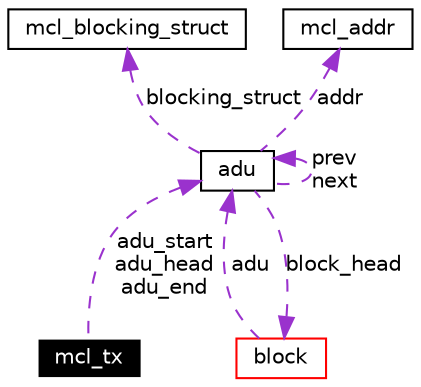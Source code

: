 digraph G
{
  edge [fontname="Helvetica",fontsize=10,labelfontname="Helvetica",labelfontsize=10];
  node [fontname="Helvetica",fontsize=10,shape=record];
  Node1 [label="mcl_tx",height=0.2,width=0.4,color="white", fillcolor="black", style="filled" fontcolor="white"];
  Node2 -> Node1 [dir=back,color="darkorchid3",fontsize=10,style="dashed",label="adu_start\nadu_head\nadu_end",fontname="Helvetica"];
  Node2 [label="adu",height=0.2,width=0.4,color="black",URL="$structadu.html"];
  Node3 -> Node2 [dir=back,color="darkorchid3",fontsize=10,style="dashed",label="blocking_struct",fontname="Helvetica"];
  Node3 [label="mcl_blocking_struct",height=0.2,width=0.4,color="black",URL="$structmcl__blocking__struct.html"];
  Node4 -> Node2 [dir=back,color="darkorchid3",fontsize=10,style="dashed",label="block_head",fontname="Helvetica"];
  Node4 [label="block",height=0.2,width=0.4,color="red",URL="$structblock.html"];
  Node2 -> Node4 [dir=back,color="darkorchid3",fontsize=10,style="dashed",label="adu",fontname="Helvetica"];
  Node2 -> Node2 [dir=back,color="darkorchid3",fontsize=10,style="dashed",label="prev\nnext",fontname="Helvetica"];
  Node5 -> Node2 [dir=back,color="darkorchid3",fontsize=10,style="dashed",label="addr",fontname="Helvetica"];
  Node5 [label="mcl_addr",height=0.2,width=0.4,color="black",URL="$classmcl__addr.html"];
}
